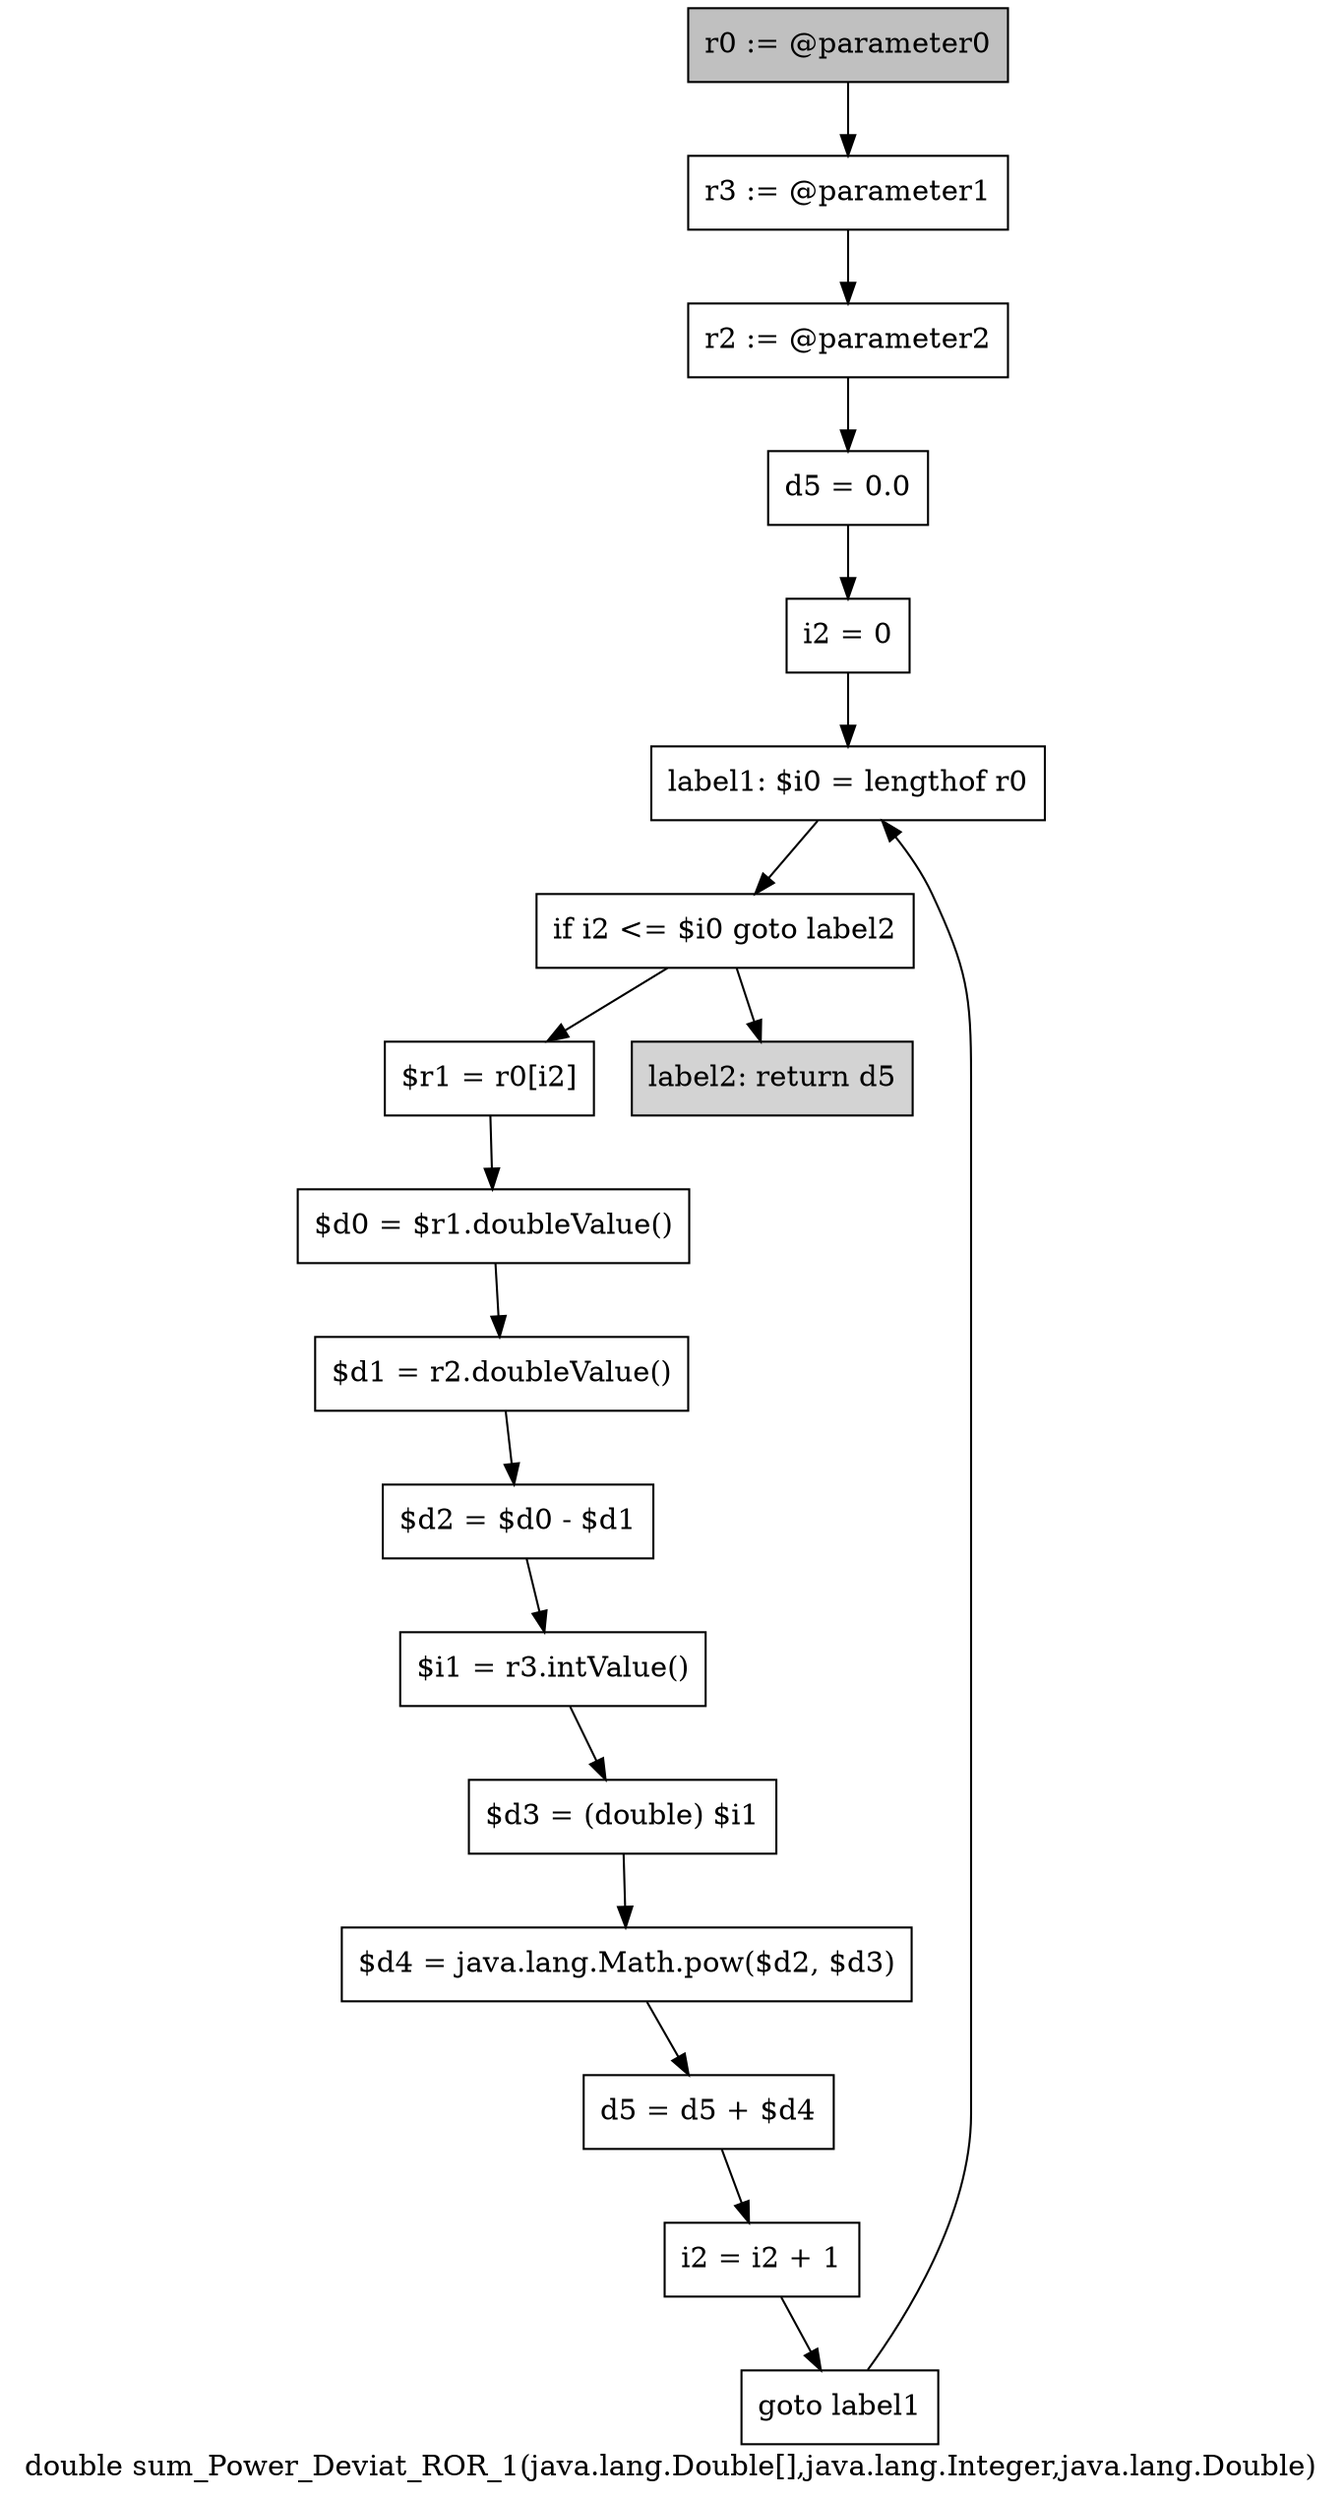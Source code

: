 digraph "double sum_Power_Deviat_ROR_1(java.lang.Double[],java.lang.Integer,java.lang.Double)" {
    label="double sum_Power_Deviat_ROR_1(java.lang.Double[],java.lang.Integer,java.lang.Double)";
    node [shape=box];
    "0" [style=filled,fillcolor=gray,label="r0 := @parameter0",];
    "1" [label="r3 := @parameter1",];
    "0"->"1";
    "2" [label="r2 := @parameter2",];
    "1"->"2";
    "3" [label="d5 = 0.0",];
    "2"->"3";
    "4" [label="i2 = 0",];
    "3"->"4";
    "5" [label="label1: $i0 = lengthof r0",];
    "4"->"5";
    "6" [label="if i2 <= $i0 goto label2",];
    "5"->"6";
    "7" [label="$r1 = r0[i2]",];
    "6"->"7";
    "17" [style=filled,fillcolor=lightgray,label="label2: return d5",];
    "6"->"17";
    "8" [label="$d0 = $r1.doubleValue()",];
    "7"->"8";
    "9" [label="$d1 = r2.doubleValue()",];
    "8"->"9";
    "10" [label="$d2 = $d0 - $d1",];
    "9"->"10";
    "11" [label="$i1 = r3.intValue()",];
    "10"->"11";
    "12" [label="$d3 = (double) $i1",];
    "11"->"12";
    "13" [label="$d4 = java.lang.Math.pow($d2, $d3)",];
    "12"->"13";
    "14" [label="d5 = d5 + $d4",];
    "13"->"14";
    "15" [label="i2 = i2 + 1",];
    "14"->"15";
    "16" [label="goto label1",];
    "15"->"16";
    "16"->"5";
}
